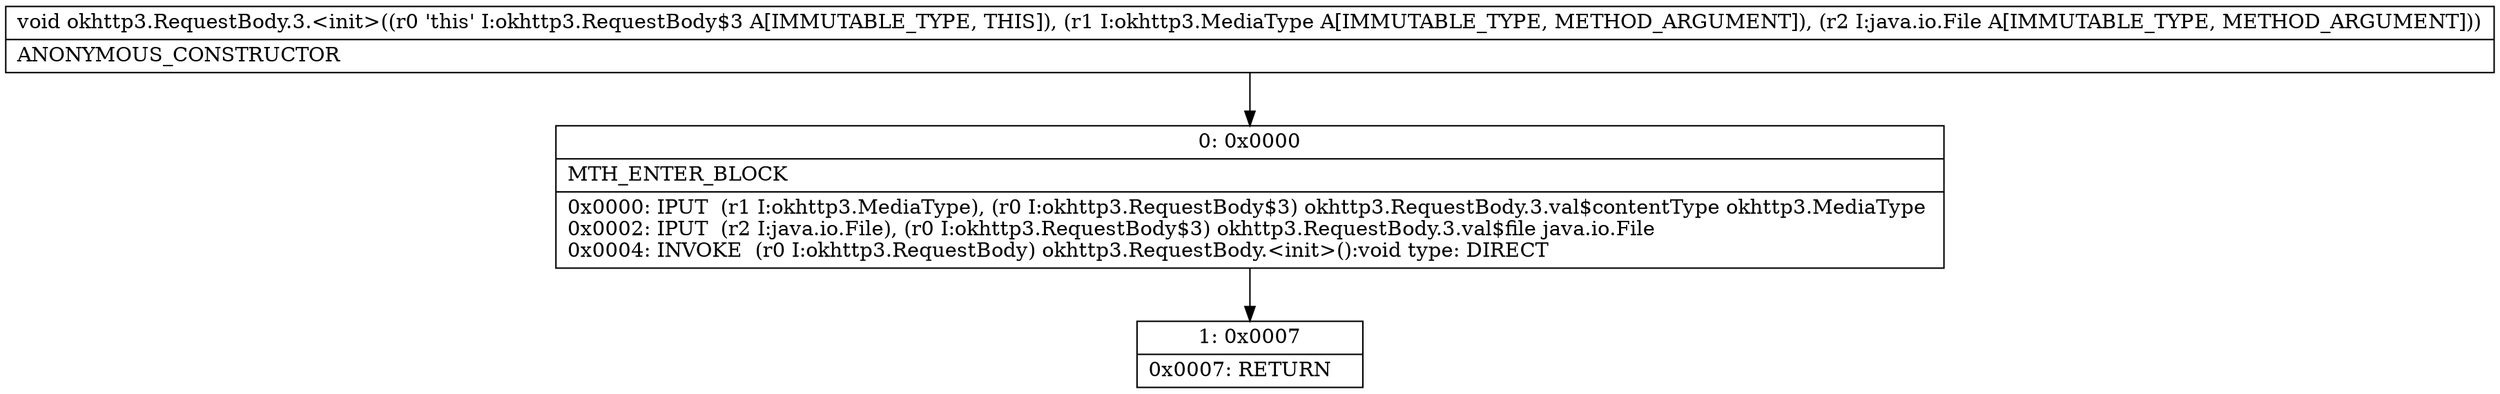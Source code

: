 digraph "CFG forokhttp3.RequestBody.3.\<init\>(Lokhttp3\/MediaType;Ljava\/io\/File;)V" {
Node_0 [shape=record,label="{0\:\ 0x0000|MTH_ENTER_BLOCK\l|0x0000: IPUT  (r1 I:okhttp3.MediaType), (r0 I:okhttp3.RequestBody$3) okhttp3.RequestBody.3.val$contentType okhttp3.MediaType \l0x0002: IPUT  (r2 I:java.io.File), (r0 I:okhttp3.RequestBody$3) okhttp3.RequestBody.3.val$file java.io.File \l0x0004: INVOKE  (r0 I:okhttp3.RequestBody) okhttp3.RequestBody.\<init\>():void type: DIRECT \l}"];
Node_1 [shape=record,label="{1\:\ 0x0007|0x0007: RETURN   \l}"];
MethodNode[shape=record,label="{void okhttp3.RequestBody.3.\<init\>((r0 'this' I:okhttp3.RequestBody$3 A[IMMUTABLE_TYPE, THIS]), (r1 I:okhttp3.MediaType A[IMMUTABLE_TYPE, METHOD_ARGUMENT]), (r2 I:java.io.File A[IMMUTABLE_TYPE, METHOD_ARGUMENT]))  | ANONYMOUS_CONSTRUCTOR\l}"];
MethodNode -> Node_0;
Node_0 -> Node_1;
}

